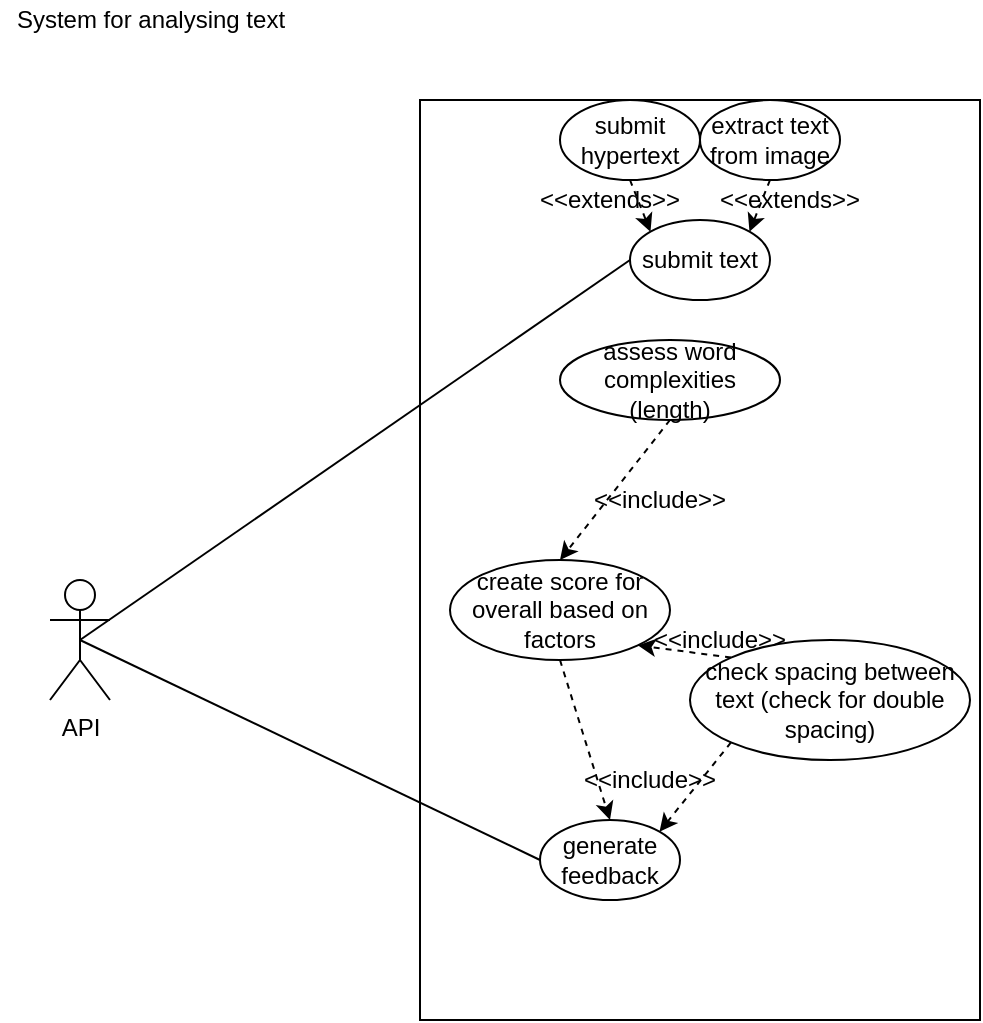 <mxfile version="13.7.9" type="device"><diagram id="yZcC7VTYyEjRf6opoc2w" name="Page-1"><mxGraphModel dx="1102" dy="642" grid="1" gridSize="10" guides="1" tooltips="1" connect="1" arrows="1" fold="1" page="1" pageScale="1" pageWidth="850" pageHeight="1100" math="0" shadow="0"><root><mxCell id="0"/><mxCell id="1" parent="0"/><mxCell id="5-n2AQL74xdZgKSt2rJS-1" value="" style="rounded=0;whiteSpace=wrap;html=1;" vertex="1" parent="1"><mxGeometry x="285" y="120" width="280" height="460" as="geometry"/></mxCell><mxCell id="5-n2AQL74xdZgKSt2rJS-5" style="rounded=0;orthogonalLoop=1;jettySize=auto;html=1;exitX=0.5;exitY=0.5;exitDx=0;exitDy=0;exitPerimeter=0;entryX=0;entryY=0.5;entryDx=0;entryDy=0;endArrow=none;endFill=0;" edge="1" parent="1" source="5-n2AQL74xdZgKSt2rJS-2" target="5-n2AQL74xdZgKSt2rJS-4"><mxGeometry relative="1" as="geometry"/></mxCell><mxCell id="5-n2AQL74xdZgKSt2rJS-20" style="edgeStyle=none;rounded=0;orthogonalLoop=1;jettySize=auto;html=1;exitX=0.5;exitY=0.5;exitDx=0;exitDy=0;exitPerimeter=0;entryX=0;entryY=0.5;entryDx=0;entryDy=0;endArrow=none;endFill=0;" edge="1" parent="1" source="5-n2AQL74xdZgKSt2rJS-2" target="5-n2AQL74xdZgKSt2rJS-18"><mxGeometry relative="1" as="geometry"/></mxCell><mxCell id="5-n2AQL74xdZgKSt2rJS-2" value="API" style="shape=umlActor;verticalLabelPosition=bottom;verticalAlign=top;html=1;outlineConnect=0;" vertex="1" parent="1"><mxGeometry x="100" y="360" width="30" height="60" as="geometry"/></mxCell><mxCell id="5-n2AQL74xdZgKSt2rJS-4" value="submit text" style="ellipse;whiteSpace=wrap;html=1;" vertex="1" parent="1"><mxGeometry x="390" y="180" width="70" height="40" as="geometry"/></mxCell><mxCell id="5-n2AQL74xdZgKSt2rJS-11" style="edgeStyle=none;rounded=0;orthogonalLoop=1;jettySize=auto;html=1;exitX=0.5;exitY=1;exitDx=0;exitDy=0;entryX=0;entryY=0;entryDx=0;entryDy=0;endArrow=classic;endFill=1;dashed=1;" edge="1" parent="1" source="5-n2AQL74xdZgKSt2rJS-9" target="5-n2AQL74xdZgKSt2rJS-4"><mxGeometry relative="1" as="geometry"/></mxCell><mxCell id="5-n2AQL74xdZgKSt2rJS-9" value="submit hypertext" style="ellipse;whiteSpace=wrap;html=1;" vertex="1" parent="1"><mxGeometry x="355" y="120" width="70" height="40" as="geometry"/></mxCell><mxCell id="5-n2AQL74xdZgKSt2rJS-12" style="edgeStyle=none;rounded=0;orthogonalLoop=1;jettySize=auto;html=1;exitX=0.5;exitY=1;exitDx=0;exitDy=0;entryX=1;entryY=0;entryDx=0;entryDy=0;endArrow=classic;endFill=1;dashed=1;" edge="1" parent="1" source="5-n2AQL74xdZgKSt2rJS-10" target="5-n2AQL74xdZgKSt2rJS-4"><mxGeometry relative="1" as="geometry"/></mxCell><mxCell id="5-n2AQL74xdZgKSt2rJS-10" value="extract text from image" style="ellipse;whiteSpace=wrap;html=1;" vertex="1" parent="1"><mxGeometry x="425" y="120" width="70" height="40" as="geometry"/></mxCell><mxCell id="5-n2AQL74xdZgKSt2rJS-14" value="&amp;lt;&amp;lt;extends&amp;gt;&amp;gt;" style="text;html=1;strokeColor=none;fillColor=none;align=center;verticalAlign=middle;whiteSpace=wrap;rounded=0;" vertex="1" parent="1"><mxGeometry x="360" y="160" width="40" height="20" as="geometry"/></mxCell><mxCell id="5-n2AQL74xdZgKSt2rJS-15" value="&amp;lt;&amp;lt;extends&amp;gt;&amp;gt;" style="text;html=1;strokeColor=none;fillColor=none;align=center;verticalAlign=middle;whiteSpace=wrap;rounded=0;" vertex="1" parent="1"><mxGeometry x="450" y="160" width="40" height="20" as="geometry"/></mxCell><mxCell id="5-n2AQL74xdZgKSt2rJS-18" value="generate feedback" style="ellipse;whiteSpace=wrap;html=1;" vertex="1" parent="1"><mxGeometry x="345" y="480" width="70" height="40" as="geometry"/></mxCell><mxCell id="5-n2AQL74xdZgKSt2rJS-27" style="edgeStyle=none;rounded=0;orthogonalLoop=1;jettySize=auto;html=1;exitX=0.5;exitY=1;exitDx=0;exitDy=0;entryX=0.5;entryY=0;entryDx=0;entryDy=0;dashed=1;endArrow=classic;endFill=1;" edge="1" parent="1" source="5-n2AQL74xdZgKSt2rJS-21" target="5-n2AQL74xdZgKSt2rJS-23"><mxGeometry relative="1" as="geometry"/></mxCell><mxCell id="5-n2AQL74xdZgKSt2rJS-21" value="assess word complexities (length)" style="ellipse;whiteSpace=wrap;html=1;" vertex="1" parent="1"><mxGeometry x="355" y="240" width="110" height="40" as="geometry"/></mxCell><mxCell id="5-n2AQL74xdZgKSt2rJS-25" style="edgeStyle=none;rounded=0;orthogonalLoop=1;jettySize=auto;html=1;exitX=0.5;exitY=1;exitDx=0;exitDy=0;entryX=0.5;entryY=0;entryDx=0;entryDy=0;endArrow=classic;endFill=1;dashed=1;" edge="1" parent="1" source="5-n2AQL74xdZgKSt2rJS-23" target="5-n2AQL74xdZgKSt2rJS-18"><mxGeometry relative="1" as="geometry"/></mxCell><mxCell id="5-n2AQL74xdZgKSt2rJS-23" value="create score for overall based on factors" style="ellipse;whiteSpace=wrap;html=1;" vertex="1" parent="1"><mxGeometry x="300" y="350" width="110" height="50" as="geometry"/></mxCell><mxCell id="5-n2AQL74xdZgKSt2rJS-26" value="&amp;lt;&amp;lt;include&amp;gt;&amp;gt;" style="text;html=1;strokeColor=none;fillColor=none;align=center;verticalAlign=middle;whiteSpace=wrap;rounded=0;" vertex="1" parent="1"><mxGeometry x="380" y="450" width="40" height="20" as="geometry"/></mxCell><mxCell id="5-n2AQL74xdZgKSt2rJS-28" value="&amp;lt;&amp;lt;include&amp;gt;&amp;gt;" style="text;html=1;strokeColor=none;fillColor=none;align=center;verticalAlign=middle;whiteSpace=wrap;rounded=0;" vertex="1" parent="1"><mxGeometry x="385" y="310" width="40" height="20" as="geometry"/></mxCell><mxCell id="5-n2AQL74xdZgKSt2rJS-34" style="edgeStyle=none;rounded=0;orthogonalLoop=1;jettySize=auto;html=1;exitX=0;exitY=1;exitDx=0;exitDy=0;entryX=1;entryY=0;entryDx=0;entryDy=0;endArrow=classic;endFill=1;dashed=1;" edge="1" parent="1" source="5-n2AQL74xdZgKSt2rJS-32" target="5-n2AQL74xdZgKSt2rJS-18"><mxGeometry relative="1" as="geometry"/></mxCell><mxCell id="5-n2AQL74xdZgKSt2rJS-37" style="edgeStyle=none;rounded=0;orthogonalLoop=1;jettySize=auto;html=1;exitX=0;exitY=0;exitDx=0;exitDy=0;entryX=1;entryY=1;entryDx=0;entryDy=0;endArrow=classic;endFill=1;dashed=1;" edge="1" parent="1" source="5-n2AQL74xdZgKSt2rJS-32" target="5-n2AQL74xdZgKSt2rJS-23"><mxGeometry relative="1" as="geometry"/></mxCell><mxCell id="5-n2AQL74xdZgKSt2rJS-32" value="check spacing between text (check for double spacing)" style="ellipse;whiteSpace=wrap;html=1;" vertex="1" parent="1"><mxGeometry x="420" y="390" width="140" height="60" as="geometry"/></mxCell><mxCell id="5-n2AQL74xdZgKSt2rJS-33" style="edgeStyle=none;rounded=0;orthogonalLoop=1;jettySize=auto;html=1;exitX=0.5;exitY=1;exitDx=0;exitDy=0;endArrow=none;endFill=0;" edge="1" parent="1" source="5-n2AQL74xdZgKSt2rJS-32" target="5-n2AQL74xdZgKSt2rJS-32"><mxGeometry relative="1" as="geometry"/></mxCell><mxCell id="5-n2AQL74xdZgKSt2rJS-38" value="System for analysing text" style="text;html=1;align=center;verticalAlign=middle;resizable=0;points=[];autosize=1;" vertex="1" parent="1"><mxGeometry x="75" y="70" width="150" height="20" as="geometry"/></mxCell><mxCell id="5-n2AQL74xdZgKSt2rJS-39" value="&amp;lt;&amp;lt;include&amp;gt;&amp;gt;" style="text;html=1;strokeColor=none;fillColor=none;align=center;verticalAlign=middle;whiteSpace=wrap;rounded=0;" vertex="1" parent="1"><mxGeometry x="415" y="380" width="40" height="20" as="geometry"/></mxCell></root></mxGraphModel></diagram></mxfile>
